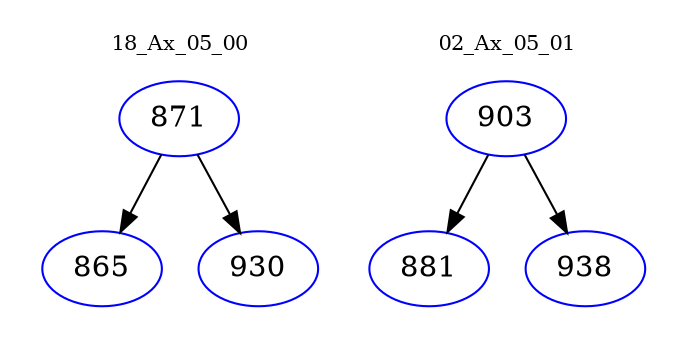 digraph{
subgraph cluster_0 {
color = white
label = "18_Ax_05_00";
fontsize=10;
T0_871 [label="871", color="blue"]
T0_871 -> T0_865 [color="black"]
T0_865 [label="865", color="blue"]
T0_871 -> T0_930 [color="black"]
T0_930 [label="930", color="blue"]
}
subgraph cluster_1 {
color = white
label = "02_Ax_05_01";
fontsize=10;
T1_903 [label="903", color="blue"]
T1_903 -> T1_881 [color="black"]
T1_881 [label="881", color="blue"]
T1_903 -> T1_938 [color="black"]
T1_938 [label="938", color="blue"]
}
}
